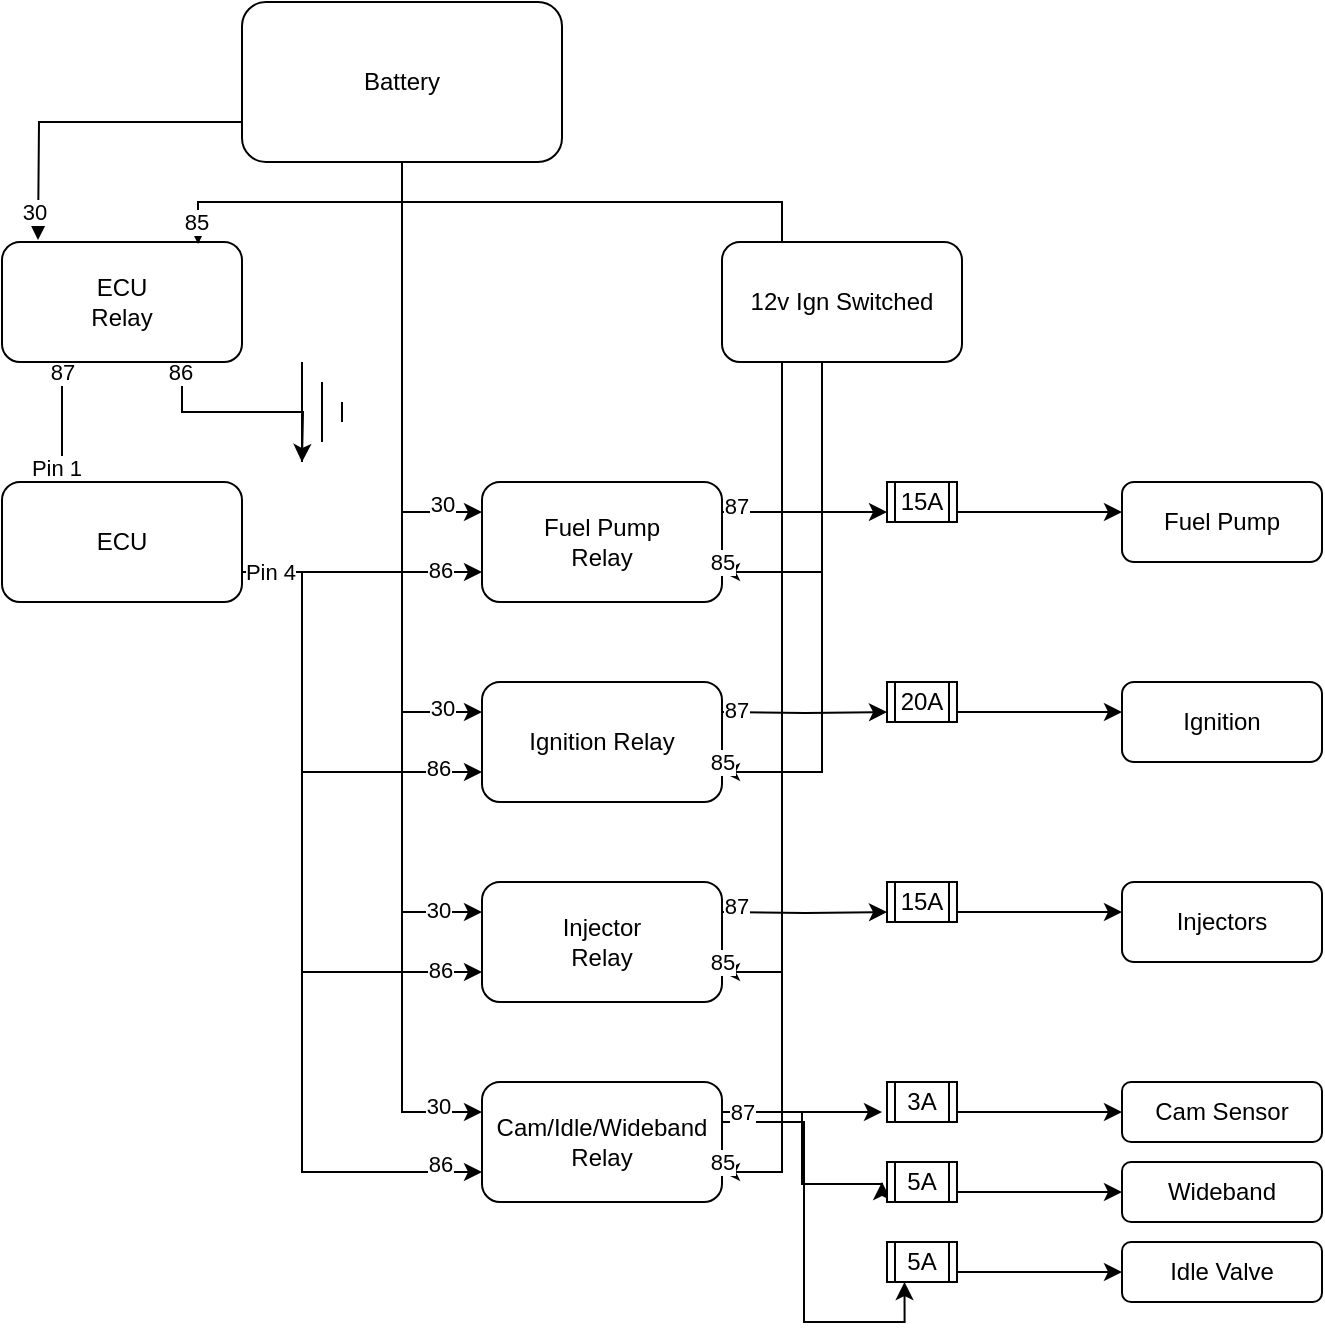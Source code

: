 <mxfile version="26.1.0">
  <diagram name="Page-1" id="8L8M4VpmIAZYsUqmWHEA">
    <mxGraphModel dx="1272" dy="723" grid="1" gridSize="10" guides="1" tooltips="1" connect="1" arrows="1" fold="1" page="1" pageScale="1" pageWidth="850" pageHeight="1100" math="0" shadow="0">
      <root>
        <mxCell id="0" />
        <mxCell id="1" parent="0" />
        <mxCell id="9UJNmBJPEoQsImGt_u-B-37" value="" style="edgeStyle=orthogonalEdgeStyle;rounded=0;orthogonalLoop=1;jettySize=auto;html=1;exitX=0.5;exitY=1;exitDx=0;exitDy=0;entryX=0;entryY=0.25;entryDx=0;entryDy=0;" edge="1" parent="1" source="9UJNmBJPEoQsImGt_u-B-26" target="9UJNmBJPEoQsImGt_u-B-29">
          <mxGeometry relative="1" as="geometry" />
        </mxCell>
        <mxCell id="9UJNmBJPEoQsImGt_u-B-42" value="30" style="edgeLabel;html=1;align=center;verticalAlign=middle;resizable=0;points=[];" vertex="1" connectable="0" parent="9UJNmBJPEoQsImGt_u-B-37">
          <mxGeometry x="0.935" y="4" relative="1" as="geometry">
            <mxPoint x="-13" as="offset" />
          </mxGeometry>
        </mxCell>
        <mxCell id="9UJNmBJPEoQsImGt_u-B-38" style="edgeStyle=orthogonalEdgeStyle;rounded=0;orthogonalLoop=1;jettySize=auto;html=1;exitX=0.5;exitY=1;exitDx=0;exitDy=0;entryX=0;entryY=0.25;entryDx=0;entryDy=0;" edge="1" parent="1" source="9UJNmBJPEoQsImGt_u-B-26" target="9UJNmBJPEoQsImGt_u-B-30">
          <mxGeometry relative="1" as="geometry" />
        </mxCell>
        <mxCell id="9UJNmBJPEoQsImGt_u-B-43" value="30" style="edgeLabel;html=1;align=center;verticalAlign=middle;resizable=0;points=[];" vertex="1" connectable="0" parent="9UJNmBJPEoQsImGt_u-B-38">
          <mxGeometry x="0.905" y="2" relative="1" as="geometry">
            <mxPoint x="-5" as="offset" />
          </mxGeometry>
        </mxCell>
        <mxCell id="9UJNmBJPEoQsImGt_u-B-39" style="edgeStyle=orthogonalEdgeStyle;rounded=0;orthogonalLoop=1;jettySize=auto;html=1;exitX=0.5;exitY=1;exitDx=0;exitDy=0;entryX=0;entryY=0.25;entryDx=0;entryDy=0;" edge="1" parent="1" source="9UJNmBJPEoQsImGt_u-B-26" target="9UJNmBJPEoQsImGt_u-B-31">
          <mxGeometry relative="1" as="geometry" />
        </mxCell>
        <mxCell id="9UJNmBJPEoQsImGt_u-B-44" value="30" style="edgeLabel;html=1;align=center;verticalAlign=middle;resizable=0;points=[];" vertex="1" connectable="0" parent="9UJNmBJPEoQsImGt_u-B-39">
          <mxGeometry x="0.894" y="1" relative="1" as="geometry">
            <mxPoint as="offset" />
          </mxGeometry>
        </mxCell>
        <mxCell id="9UJNmBJPEoQsImGt_u-B-40" style="edgeStyle=orthogonalEdgeStyle;rounded=0;orthogonalLoop=1;jettySize=auto;html=1;exitX=0.5;exitY=1;exitDx=0;exitDy=0;entryX=0;entryY=0.25;entryDx=0;entryDy=0;" edge="1" parent="1" source="9UJNmBJPEoQsImGt_u-B-26" target="9UJNmBJPEoQsImGt_u-B-35">
          <mxGeometry relative="1" as="geometry" />
        </mxCell>
        <mxCell id="9UJNmBJPEoQsImGt_u-B-45" value="30" style="edgeLabel;html=1;align=center;verticalAlign=middle;resizable=0;points=[];" vertex="1" connectable="0" parent="9UJNmBJPEoQsImGt_u-B-40">
          <mxGeometry x="0.915" y="3" relative="1" as="geometry">
            <mxPoint as="offset" />
          </mxGeometry>
        </mxCell>
        <mxCell id="9UJNmBJPEoQsImGt_u-B-26" value="Battery" style="rounded=1;whiteSpace=wrap;html=1;" vertex="1" parent="1">
          <mxGeometry x="200" y="40" width="160" height="80" as="geometry" />
        </mxCell>
        <mxCell id="9UJNmBJPEoQsImGt_u-B-120" style="edgeStyle=orthogonalEdgeStyle;rounded=0;orthogonalLoop=1;jettySize=auto;html=1;exitX=0.25;exitY=1;exitDx=0;exitDy=0;entryX=0.25;entryY=0;entryDx=0;entryDy=0;" edge="1" parent="1" source="9UJNmBJPEoQsImGt_u-B-28" target="9UJNmBJPEoQsImGt_u-B-97">
          <mxGeometry relative="1" as="geometry" />
        </mxCell>
        <mxCell id="9UJNmBJPEoQsImGt_u-B-121" value="87" style="edgeLabel;html=1;align=center;verticalAlign=middle;resizable=0;points=[];" vertex="1" connectable="0" parent="9UJNmBJPEoQsImGt_u-B-120">
          <mxGeometry x="-0.833" relative="1" as="geometry">
            <mxPoint as="offset" />
          </mxGeometry>
        </mxCell>
        <mxCell id="9UJNmBJPEoQsImGt_u-B-122" value="Pin 1" style="edgeLabel;html=1;align=center;verticalAlign=middle;resizable=0;points=[];" vertex="1" connectable="0" parent="9UJNmBJPEoQsImGt_u-B-120">
          <mxGeometry x="0.767" y="-3" relative="1" as="geometry">
            <mxPoint as="offset" />
          </mxGeometry>
        </mxCell>
        <mxCell id="9UJNmBJPEoQsImGt_u-B-128" style="edgeStyle=orthogonalEdgeStyle;rounded=0;orthogonalLoop=1;jettySize=auto;html=1;exitX=0.75;exitY=1;exitDx=0;exitDy=0;" edge="1" parent="1" source="9UJNmBJPEoQsImGt_u-B-28">
          <mxGeometry relative="1" as="geometry">
            <mxPoint x="230" y="270" as="targetPoint" />
          </mxGeometry>
        </mxCell>
        <mxCell id="9UJNmBJPEoQsImGt_u-B-129" value="86" style="edgeLabel;html=1;align=center;verticalAlign=middle;resizable=0;points=[];" vertex="1" connectable="0" parent="9UJNmBJPEoQsImGt_u-B-128">
          <mxGeometry x="-0.918" y="-1" relative="1" as="geometry">
            <mxPoint as="offset" />
          </mxGeometry>
        </mxCell>
        <mxCell id="9UJNmBJPEoQsImGt_u-B-28" value="ECU&lt;div&gt;Relay&lt;/div&gt;" style="rounded=1;whiteSpace=wrap;html=1;" vertex="1" parent="1">
          <mxGeometry x="80" y="160" width="120" height="60" as="geometry" />
        </mxCell>
        <mxCell id="9UJNmBJPEoQsImGt_u-B-53" style="edgeStyle=orthogonalEdgeStyle;rounded=0;orthogonalLoop=1;jettySize=auto;html=1;exitX=1;exitY=0.25;exitDx=0;exitDy=0;entryX=0;entryY=0.75;entryDx=0;entryDy=0;" edge="1" parent="1" source="9UJNmBJPEoQsImGt_u-B-29" target="9UJNmBJPEoQsImGt_u-B-52">
          <mxGeometry relative="1" as="geometry" />
        </mxCell>
        <mxCell id="9UJNmBJPEoQsImGt_u-B-60" value="87" style="edgeLabel;html=1;align=center;verticalAlign=middle;resizable=0;points=[];" vertex="1" connectable="0" parent="9UJNmBJPEoQsImGt_u-B-53">
          <mxGeometry x="-0.83" y="3" relative="1" as="geometry">
            <mxPoint as="offset" />
          </mxGeometry>
        </mxCell>
        <mxCell id="9UJNmBJPEoQsImGt_u-B-29" value="Fuel Pump&lt;div&gt;Relay&lt;/div&gt;" style="rounded=1;whiteSpace=wrap;html=1;" vertex="1" parent="1">
          <mxGeometry x="320" y="280" width="120" height="60" as="geometry" />
        </mxCell>
        <mxCell id="9UJNmBJPEoQsImGt_u-B-30" value="Ignition Relay" style="rounded=1;whiteSpace=wrap;html=1;" vertex="1" parent="1">
          <mxGeometry x="320" y="380" width="120" height="60" as="geometry" />
        </mxCell>
        <mxCell id="9UJNmBJPEoQsImGt_u-B-31" value="Injector&lt;div&gt;Relay&lt;/div&gt;" style="rounded=1;whiteSpace=wrap;html=1;" vertex="1" parent="1">
          <mxGeometry x="320" y="480" width="120" height="60" as="geometry" />
        </mxCell>
        <mxCell id="9UJNmBJPEoQsImGt_u-B-85" style="edgeStyle=orthogonalEdgeStyle;rounded=0;orthogonalLoop=1;jettySize=auto;html=1;exitX=1;exitY=0.25;exitDx=0;exitDy=0;" edge="1" parent="1" source="9UJNmBJPEoQsImGt_u-B-35">
          <mxGeometry relative="1" as="geometry">
            <mxPoint x="520" y="595" as="targetPoint" />
          </mxGeometry>
        </mxCell>
        <mxCell id="9UJNmBJPEoQsImGt_u-B-88" style="edgeStyle=orthogonalEdgeStyle;rounded=0;orthogonalLoop=1;jettySize=auto;html=1;exitX=1;exitY=0.5;exitDx=0;exitDy=0;entryX=0.25;entryY=1;entryDx=0;entryDy=0;" edge="1" parent="1" source="9UJNmBJPEoQsImGt_u-B-35" target="9UJNmBJPEoQsImGt_u-B-82">
          <mxGeometry relative="1" as="geometry">
            <Array as="points">
              <mxPoint x="440" y="600" />
              <mxPoint x="481" y="600" />
              <mxPoint x="481" y="700" />
              <mxPoint x="531" y="700" />
            </Array>
          </mxGeometry>
        </mxCell>
        <mxCell id="9UJNmBJPEoQsImGt_u-B-89" style="edgeStyle=orthogonalEdgeStyle;rounded=0;orthogonalLoop=1;jettySize=auto;html=1;exitX=1;exitY=0.25;exitDx=0;exitDy=0;" edge="1" parent="1" source="9UJNmBJPEoQsImGt_u-B-35">
          <mxGeometry relative="1" as="geometry">
            <mxPoint x="520" y="630" as="targetPoint" />
            <Array as="points">
              <mxPoint x="480" y="595" />
              <mxPoint x="480" y="631" />
            </Array>
          </mxGeometry>
        </mxCell>
        <mxCell id="9UJNmBJPEoQsImGt_u-B-91" value="87" style="edgeLabel;html=1;align=center;verticalAlign=middle;resizable=0;points=[];" vertex="1" connectable="0" parent="9UJNmBJPEoQsImGt_u-B-89">
          <mxGeometry x="-0.827" y="-3" relative="1" as="geometry">
            <mxPoint y="-3" as="offset" />
          </mxGeometry>
        </mxCell>
        <mxCell id="9UJNmBJPEoQsImGt_u-B-35" value="Cam/Idle/Wideband Relay" style="rounded=1;whiteSpace=wrap;html=1;" vertex="1" parent="1">
          <mxGeometry x="320" y="580" width="120" height="60" as="geometry" />
        </mxCell>
        <mxCell id="9UJNmBJPEoQsImGt_u-B-54" style="edgeStyle=orthogonalEdgeStyle;rounded=0;orthogonalLoop=1;jettySize=auto;html=1;exitX=1;exitY=0.75;exitDx=0;exitDy=0;" edge="1" parent="1" source="9UJNmBJPEoQsImGt_u-B-52">
          <mxGeometry relative="1" as="geometry">
            <mxPoint x="640" y="295" as="targetPoint" />
          </mxGeometry>
        </mxCell>
        <mxCell id="9UJNmBJPEoQsImGt_u-B-52" value="15A" style="shape=process;whiteSpace=wrap;html=1;backgroundOutline=1;" vertex="1" parent="1">
          <mxGeometry x="522.5" y="280" width="35" height="20" as="geometry" />
        </mxCell>
        <mxCell id="9UJNmBJPEoQsImGt_u-B-55" value="Fuel Pump" style="rounded=1;whiteSpace=wrap;html=1;" vertex="1" parent="1">
          <mxGeometry x="640" y="280" width="100" height="40" as="geometry" />
        </mxCell>
        <mxCell id="9UJNmBJPEoQsImGt_u-B-56" style="edgeStyle=orthogonalEdgeStyle;rounded=0;orthogonalLoop=1;jettySize=auto;html=1;exitX=1;exitY=0.25;exitDx=0;exitDy=0;entryX=0;entryY=0.75;entryDx=0;entryDy=0;" edge="1" parent="1" target="9UJNmBJPEoQsImGt_u-B-58">
          <mxGeometry relative="1" as="geometry">
            <mxPoint x="440" y="395" as="sourcePoint" />
          </mxGeometry>
        </mxCell>
        <mxCell id="9UJNmBJPEoQsImGt_u-B-57" style="edgeStyle=orthogonalEdgeStyle;rounded=0;orthogonalLoop=1;jettySize=auto;html=1;exitX=1;exitY=0.75;exitDx=0;exitDy=0;" edge="1" parent="1" source="9UJNmBJPEoQsImGt_u-B-58">
          <mxGeometry relative="1" as="geometry">
            <mxPoint x="640" y="395" as="targetPoint" />
          </mxGeometry>
        </mxCell>
        <mxCell id="9UJNmBJPEoQsImGt_u-B-58" value="20A" style="shape=process;whiteSpace=wrap;html=1;backgroundOutline=1;" vertex="1" parent="1">
          <mxGeometry x="522.5" y="380" width="35" height="20" as="geometry" />
        </mxCell>
        <mxCell id="9UJNmBJPEoQsImGt_u-B-59" value="Ignition" style="rounded=1;whiteSpace=wrap;html=1;" vertex="1" parent="1">
          <mxGeometry x="640" y="380" width="100" height="40" as="geometry" />
        </mxCell>
        <mxCell id="9UJNmBJPEoQsImGt_u-B-61" value="87" style="edgeLabel;html=1;align=center;verticalAlign=middle;resizable=0;points=[];" vertex="1" connectable="0" parent="1">
          <mxGeometry x="457" y="310" as="geometry">
            <mxPoint x="-10" y="84" as="offset" />
          </mxGeometry>
        </mxCell>
        <mxCell id="9UJNmBJPEoQsImGt_u-B-62" style="edgeStyle=orthogonalEdgeStyle;rounded=0;orthogonalLoop=1;jettySize=auto;html=1;exitX=1;exitY=0.25;exitDx=0;exitDy=0;entryX=0;entryY=0.75;entryDx=0;entryDy=0;" edge="1" parent="1" target="9UJNmBJPEoQsImGt_u-B-64">
          <mxGeometry relative="1" as="geometry">
            <mxPoint x="440" y="495" as="sourcePoint" />
          </mxGeometry>
        </mxCell>
        <mxCell id="9UJNmBJPEoQsImGt_u-B-90" value="87" style="edgeLabel;html=1;align=center;verticalAlign=middle;resizable=0;points=[];" vertex="1" connectable="0" parent="9UJNmBJPEoQsImGt_u-B-62">
          <mxGeometry x="-0.832" y="3" relative="1" as="geometry">
            <mxPoint as="offset" />
          </mxGeometry>
        </mxCell>
        <mxCell id="9UJNmBJPEoQsImGt_u-B-63" style="edgeStyle=orthogonalEdgeStyle;rounded=0;orthogonalLoop=1;jettySize=auto;html=1;exitX=1;exitY=0.75;exitDx=0;exitDy=0;" edge="1" parent="1" source="9UJNmBJPEoQsImGt_u-B-64">
          <mxGeometry relative="1" as="geometry">
            <mxPoint x="640" y="495" as="targetPoint" />
          </mxGeometry>
        </mxCell>
        <mxCell id="9UJNmBJPEoQsImGt_u-B-64" value="15A" style="shape=process;whiteSpace=wrap;html=1;backgroundOutline=1;" vertex="1" parent="1">
          <mxGeometry x="522.5" y="480" width="35" height="20" as="geometry" />
        </mxCell>
        <mxCell id="9UJNmBJPEoQsImGt_u-B-65" value="Injectors" style="rounded=1;whiteSpace=wrap;html=1;" vertex="1" parent="1">
          <mxGeometry x="640" y="480" width="100" height="40" as="geometry" />
        </mxCell>
        <mxCell id="9UJNmBJPEoQsImGt_u-B-71" style="edgeStyle=orthogonalEdgeStyle;rounded=0;orthogonalLoop=1;jettySize=auto;html=1;exitX=1;exitY=0.75;exitDx=0;exitDy=0;" edge="1" parent="1" source="9UJNmBJPEoQsImGt_u-B-72">
          <mxGeometry relative="1" as="geometry">
            <mxPoint x="640" y="595" as="targetPoint" />
          </mxGeometry>
        </mxCell>
        <mxCell id="9UJNmBJPEoQsImGt_u-B-72" value="3A" style="shape=process;whiteSpace=wrap;html=1;backgroundOutline=1;" vertex="1" parent="1">
          <mxGeometry x="522.5" y="580" width="35" height="20" as="geometry" />
        </mxCell>
        <mxCell id="9UJNmBJPEoQsImGt_u-B-73" value="Cam Sensor" style="rounded=1;whiteSpace=wrap;html=1;" vertex="1" parent="1">
          <mxGeometry x="640" y="580" width="100" height="30" as="geometry" />
        </mxCell>
        <mxCell id="9UJNmBJPEoQsImGt_u-B-78" style="edgeStyle=orthogonalEdgeStyle;rounded=0;orthogonalLoop=1;jettySize=auto;html=1;exitX=1;exitY=0.75;exitDx=0;exitDy=0;" edge="1" parent="1" source="9UJNmBJPEoQsImGt_u-B-79">
          <mxGeometry relative="1" as="geometry">
            <mxPoint x="640" y="635" as="targetPoint" />
          </mxGeometry>
        </mxCell>
        <mxCell id="9UJNmBJPEoQsImGt_u-B-79" value="5A" style="shape=process;whiteSpace=wrap;html=1;backgroundOutline=1;" vertex="1" parent="1">
          <mxGeometry x="522.5" y="620" width="35" height="20" as="geometry" />
        </mxCell>
        <mxCell id="9UJNmBJPEoQsImGt_u-B-80" value="Wideband" style="rounded=1;whiteSpace=wrap;html=1;" vertex="1" parent="1">
          <mxGeometry x="640" y="620" width="100" height="30" as="geometry" />
        </mxCell>
        <mxCell id="9UJNmBJPEoQsImGt_u-B-81" style="edgeStyle=orthogonalEdgeStyle;rounded=0;orthogonalLoop=1;jettySize=auto;html=1;exitX=1;exitY=0.75;exitDx=0;exitDy=0;" edge="1" parent="1" source="9UJNmBJPEoQsImGt_u-B-82">
          <mxGeometry relative="1" as="geometry">
            <mxPoint x="640" y="675" as="targetPoint" />
          </mxGeometry>
        </mxCell>
        <mxCell id="9UJNmBJPEoQsImGt_u-B-82" value="5A" style="shape=process;whiteSpace=wrap;html=1;backgroundOutline=1;" vertex="1" parent="1">
          <mxGeometry x="522.5" y="660" width="35" height="20" as="geometry" />
        </mxCell>
        <mxCell id="9UJNmBJPEoQsImGt_u-B-83" value="Idle Valve" style="rounded=1;whiteSpace=wrap;html=1;" vertex="1" parent="1">
          <mxGeometry x="640" y="660" width="100" height="30" as="geometry" />
        </mxCell>
        <mxCell id="9UJNmBJPEoQsImGt_u-B-94" style="edgeStyle=orthogonalEdgeStyle;rounded=0;orthogonalLoop=1;jettySize=auto;html=1;exitX=0;exitY=0.75;exitDx=0;exitDy=0;" edge="1" parent="1" source="9UJNmBJPEoQsImGt_u-B-26">
          <mxGeometry relative="1" as="geometry">
            <mxPoint x="98" y="159" as="targetPoint" />
          </mxGeometry>
        </mxCell>
        <mxCell id="9UJNmBJPEoQsImGt_u-B-119" value="30" style="edgeLabel;html=1;align=center;verticalAlign=middle;resizable=0;points=[];" vertex="1" connectable="0" parent="9UJNmBJPEoQsImGt_u-B-94">
          <mxGeometry x="0.826" y="-2" relative="1" as="geometry">
            <mxPoint as="offset" />
          </mxGeometry>
        </mxCell>
        <mxCell id="9UJNmBJPEoQsImGt_u-B-98" style="edgeStyle=orthogonalEdgeStyle;rounded=0;orthogonalLoop=1;jettySize=auto;html=1;exitX=1;exitY=0.75;exitDx=0;exitDy=0;entryX=0;entryY=0.75;entryDx=0;entryDy=0;" edge="1" parent="1" source="9UJNmBJPEoQsImGt_u-B-97" target="9UJNmBJPEoQsImGt_u-B-29">
          <mxGeometry relative="1" as="geometry" />
        </mxCell>
        <mxCell id="9UJNmBJPEoQsImGt_u-B-102" value="86" style="edgeLabel;html=1;align=center;verticalAlign=middle;resizable=0;points=[];" vertex="1" connectable="0" parent="9UJNmBJPEoQsImGt_u-B-98">
          <mxGeometry x="0.65" y="1" relative="1" as="geometry">
            <mxPoint as="offset" />
          </mxGeometry>
        </mxCell>
        <mxCell id="9UJNmBJPEoQsImGt_u-B-99" style="edgeStyle=orthogonalEdgeStyle;rounded=0;orthogonalLoop=1;jettySize=auto;html=1;exitX=1;exitY=0.75;exitDx=0;exitDy=0;entryX=0;entryY=0.75;entryDx=0;entryDy=0;" edge="1" parent="1" source="9UJNmBJPEoQsImGt_u-B-97" target="9UJNmBJPEoQsImGt_u-B-30">
          <mxGeometry relative="1" as="geometry">
            <Array as="points">
              <mxPoint x="230" y="325" />
              <mxPoint x="230" y="425" />
            </Array>
          </mxGeometry>
        </mxCell>
        <mxCell id="9UJNmBJPEoQsImGt_u-B-103" value="86" style="edgeLabel;html=1;align=center;verticalAlign=middle;resizable=0;points=[];" vertex="1" connectable="0" parent="9UJNmBJPEoQsImGt_u-B-99">
          <mxGeometry x="0.8" y="2" relative="1" as="geometry">
            <mxPoint as="offset" />
          </mxGeometry>
        </mxCell>
        <mxCell id="9UJNmBJPEoQsImGt_u-B-100" style="edgeStyle=orthogonalEdgeStyle;rounded=0;orthogonalLoop=1;jettySize=auto;html=1;exitX=1;exitY=0.75;exitDx=0;exitDy=0;entryX=0;entryY=0.75;entryDx=0;entryDy=0;" edge="1" parent="1" source="9UJNmBJPEoQsImGt_u-B-97" target="9UJNmBJPEoQsImGt_u-B-31">
          <mxGeometry relative="1" as="geometry">
            <Array as="points">
              <mxPoint x="230" y="325" />
              <mxPoint x="230" y="525" />
            </Array>
          </mxGeometry>
        </mxCell>
        <mxCell id="9UJNmBJPEoQsImGt_u-B-104" value="86" style="edgeLabel;html=1;align=center;verticalAlign=middle;resizable=0;points=[];" vertex="1" connectable="0" parent="9UJNmBJPEoQsImGt_u-B-100">
          <mxGeometry x="0.869" y="1" relative="1" as="geometry">
            <mxPoint as="offset" />
          </mxGeometry>
        </mxCell>
        <mxCell id="9UJNmBJPEoQsImGt_u-B-101" style="edgeStyle=orthogonalEdgeStyle;rounded=0;orthogonalLoop=1;jettySize=auto;html=1;exitX=1;exitY=0.75;exitDx=0;exitDy=0;entryX=0;entryY=0.75;entryDx=0;entryDy=0;" edge="1" parent="1" source="9UJNmBJPEoQsImGt_u-B-97" target="9UJNmBJPEoQsImGt_u-B-35">
          <mxGeometry relative="1" as="geometry">
            <Array as="points">
              <mxPoint x="230" y="325" />
              <mxPoint x="230" y="625" />
            </Array>
          </mxGeometry>
        </mxCell>
        <mxCell id="9UJNmBJPEoQsImGt_u-B-105" value="86" style="edgeLabel;html=1;align=center;verticalAlign=middle;resizable=0;points=[];" vertex="1" connectable="0" parent="9UJNmBJPEoQsImGt_u-B-101">
          <mxGeometry x="0.9" y="4" relative="1" as="geometry">
            <mxPoint as="offset" />
          </mxGeometry>
        </mxCell>
        <mxCell id="9UJNmBJPEoQsImGt_u-B-106" value="Pin 4" style="edgeLabel;html=1;align=center;verticalAlign=middle;resizable=0;points=[];" vertex="1" connectable="0" parent="9UJNmBJPEoQsImGt_u-B-101">
          <mxGeometry x="-0.933" relative="1" as="geometry">
            <mxPoint as="offset" />
          </mxGeometry>
        </mxCell>
        <mxCell id="9UJNmBJPEoQsImGt_u-B-97" value="ECU" style="rounded=1;whiteSpace=wrap;html=1;" vertex="1" parent="1">
          <mxGeometry x="80" y="280" width="120" height="60" as="geometry" />
        </mxCell>
        <mxCell id="9UJNmBJPEoQsImGt_u-B-108" style="edgeStyle=orthogonalEdgeStyle;rounded=0;orthogonalLoop=1;jettySize=auto;html=1;exitX=0.25;exitY=1;exitDx=0;exitDy=0;entryX=1;entryY=0.75;entryDx=0;entryDy=0;" edge="1" parent="1" source="9UJNmBJPEoQsImGt_u-B-107" target="9UJNmBJPEoQsImGt_u-B-29">
          <mxGeometry relative="1" as="geometry">
            <Array as="points">
              <mxPoint x="490" y="220" />
              <mxPoint x="490" y="325" />
            </Array>
          </mxGeometry>
        </mxCell>
        <mxCell id="9UJNmBJPEoQsImGt_u-B-112" value="85" style="edgeLabel;html=1;align=center;verticalAlign=middle;resizable=0;points=[];" vertex="1" connectable="0" parent="9UJNmBJPEoQsImGt_u-B-108">
          <mxGeometry x="0.885" relative="1" as="geometry">
            <mxPoint x="-10" y="-5" as="offset" />
          </mxGeometry>
        </mxCell>
        <mxCell id="9UJNmBJPEoQsImGt_u-B-109" style="edgeStyle=orthogonalEdgeStyle;rounded=0;orthogonalLoop=1;jettySize=auto;html=1;exitX=0.25;exitY=1;exitDx=0;exitDy=0;entryX=1;entryY=0.75;entryDx=0;entryDy=0;" edge="1" parent="1" source="9UJNmBJPEoQsImGt_u-B-107" target="9UJNmBJPEoQsImGt_u-B-30">
          <mxGeometry relative="1" as="geometry">
            <Array as="points">
              <mxPoint x="490" y="220" />
              <mxPoint x="490" y="425" />
            </Array>
          </mxGeometry>
        </mxCell>
        <mxCell id="9UJNmBJPEoQsImGt_u-B-114" value="85" style="edgeLabel;html=1;align=center;verticalAlign=middle;resizable=0;points=[];" vertex="1" connectable="0" parent="9UJNmBJPEoQsImGt_u-B-109">
          <mxGeometry x="0.913" relative="1" as="geometry">
            <mxPoint x="-12" y="-5" as="offset" />
          </mxGeometry>
        </mxCell>
        <mxCell id="9UJNmBJPEoQsImGt_u-B-110" style="edgeStyle=orthogonalEdgeStyle;rounded=0;orthogonalLoop=1;jettySize=auto;html=1;exitX=0.25;exitY=1;exitDx=0;exitDy=0;entryX=1;entryY=0.75;entryDx=0;entryDy=0;" edge="1" parent="1" source="9UJNmBJPEoQsImGt_u-B-107" target="9UJNmBJPEoQsImGt_u-B-31">
          <mxGeometry relative="1" as="geometry" />
        </mxCell>
        <mxCell id="9UJNmBJPEoQsImGt_u-B-115" value="85" style="edgeLabel;html=1;align=center;verticalAlign=middle;resizable=0;points=[];" vertex="1" connectable="0" parent="9UJNmBJPEoQsImGt_u-B-110">
          <mxGeometry x="0.916" y="-2" relative="1" as="geometry">
            <mxPoint x="-14" y="-3" as="offset" />
          </mxGeometry>
        </mxCell>
        <mxCell id="9UJNmBJPEoQsImGt_u-B-111" style="edgeStyle=orthogonalEdgeStyle;rounded=0;orthogonalLoop=1;jettySize=auto;html=1;exitX=0.25;exitY=1;exitDx=0;exitDy=0;entryX=1;entryY=0.75;entryDx=0;entryDy=0;" edge="1" parent="1" source="9UJNmBJPEoQsImGt_u-B-107" target="9UJNmBJPEoQsImGt_u-B-35">
          <mxGeometry relative="1" as="geometry" />
        </mxCell>
        <mxCell id="9UJNmBJPEoQsImGt_u-B-116" value="85" style="edgeLabel;html=1;align=center;verticalAlign=middle;resizable=0;points=[];" vertex="1" connectable="0" parent="9UJNmBJPEoQsImGt_u-B-111">
          <mxGeometry x="0.94" relative="1" as="geometry">
            <mxPoint x="-13" y="-5" as="offset" />
          </mxGeometry>
        </mxCell>
        <mxCell id="9UJNmBJPEoQsImGt_u-B-107" value="12v Ign Switched" style="rounded=1;whiteSpace=wrap;html=1;" vertex="1" parent="1">
          <mxGeometry x="440" y="160" width="120" height="60" as="geometry" />
        </mxCell>
        <mxCell id="9UJNmBJPEoQsImGt_u-B-123" style="edgeStyle=orthogonalEdgeStyle;rounded=0;orthogonalLoop=1;jettySize=auto;html=1;exitX=0.25;exitY=0;exitDx=0;exitDy=0;entryX=0.817;entryY=0.017;entryDx=0;entryDy=0;entryPerimeter=0;" edge="1" parent="1" source="9UJNmBJPEoQsImGt_u-B-107" target="9UJNmBJPEoQsImGt_u-B-28">
          <mxGeometry relative="1" as="geometry" />
        </mxCell>
        <mxCell id="9UJNmBJPEoQsImGt_u-B-124" value="85" style="edgeLabel;html=1;align=center;verticalAlign=middle;resizable=0;points=[];" vertex="1" connectable="0" parent="9UJNmBJPEoQsImGt_u-B-123">
          <mxGeometry x="0.934" y="-1" relative="1" as="geometry">
            <mxPoint as="offset" />
          </mxGeometry>
        </mxCell>
        <mxCell id="9UJNmBJPEoQsImGt_u-B-125" value="" style="endArrow=none;html=1;rounded=0;" edge="1" parent="1">
          <mxGeometry width="50" height="50" relative="1" as="geometry">
            <mxPoint x="230" y="220" as="sourcePoint" />
            <mxPoint x="230" y="270" as="targetPoint" />
          </mxGeometry>
        </mxCell>
        <mxCell id="9UJNmBJPEoQsImGt_u-B-126" value="" style="endArrow=none;html=1;rounded=0;" edge="1" parent="1">
          <mxGeometry width="50" height="50" relative="1" as="geometry">
            <mxPoint x="240" y="260" as="sourcePoint" />
            <mxPoint x="240" y="230" as="targetPoint" />
          </mxGeometry>
        </mxCell>
        <mxCell id="9UJNmBJPEoQsImGt_u-B-127" value="" style="endArrow=none;html=1;rounded=0;" edge="1" parent="1">
          <mxGeometry width="50" height="50" relative="1" as="geometry">
            <mxPoint x="250" y="250" as="sourcePoint" />
            <mxPoint x="250" y="240" as="targetPoint" />
          </mxGeometry>
        </mxCell>
      </root>
    </mxGraphModel>
  </diagram>
</mxfile>
